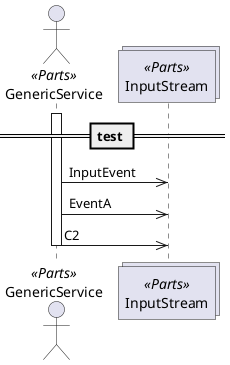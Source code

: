 @startuml Post event to stream

== test ==

actor "GenericService" as GenericService <<Parts>>
collections "InputStream" as InputStream <<Parts>>

activate GenericService
GenericService ->> InputStream: InputEvent
GenericService ->> InputStream: EventA
GenericService ->> InputStream: C2

deactivate GenericService

@enduml
